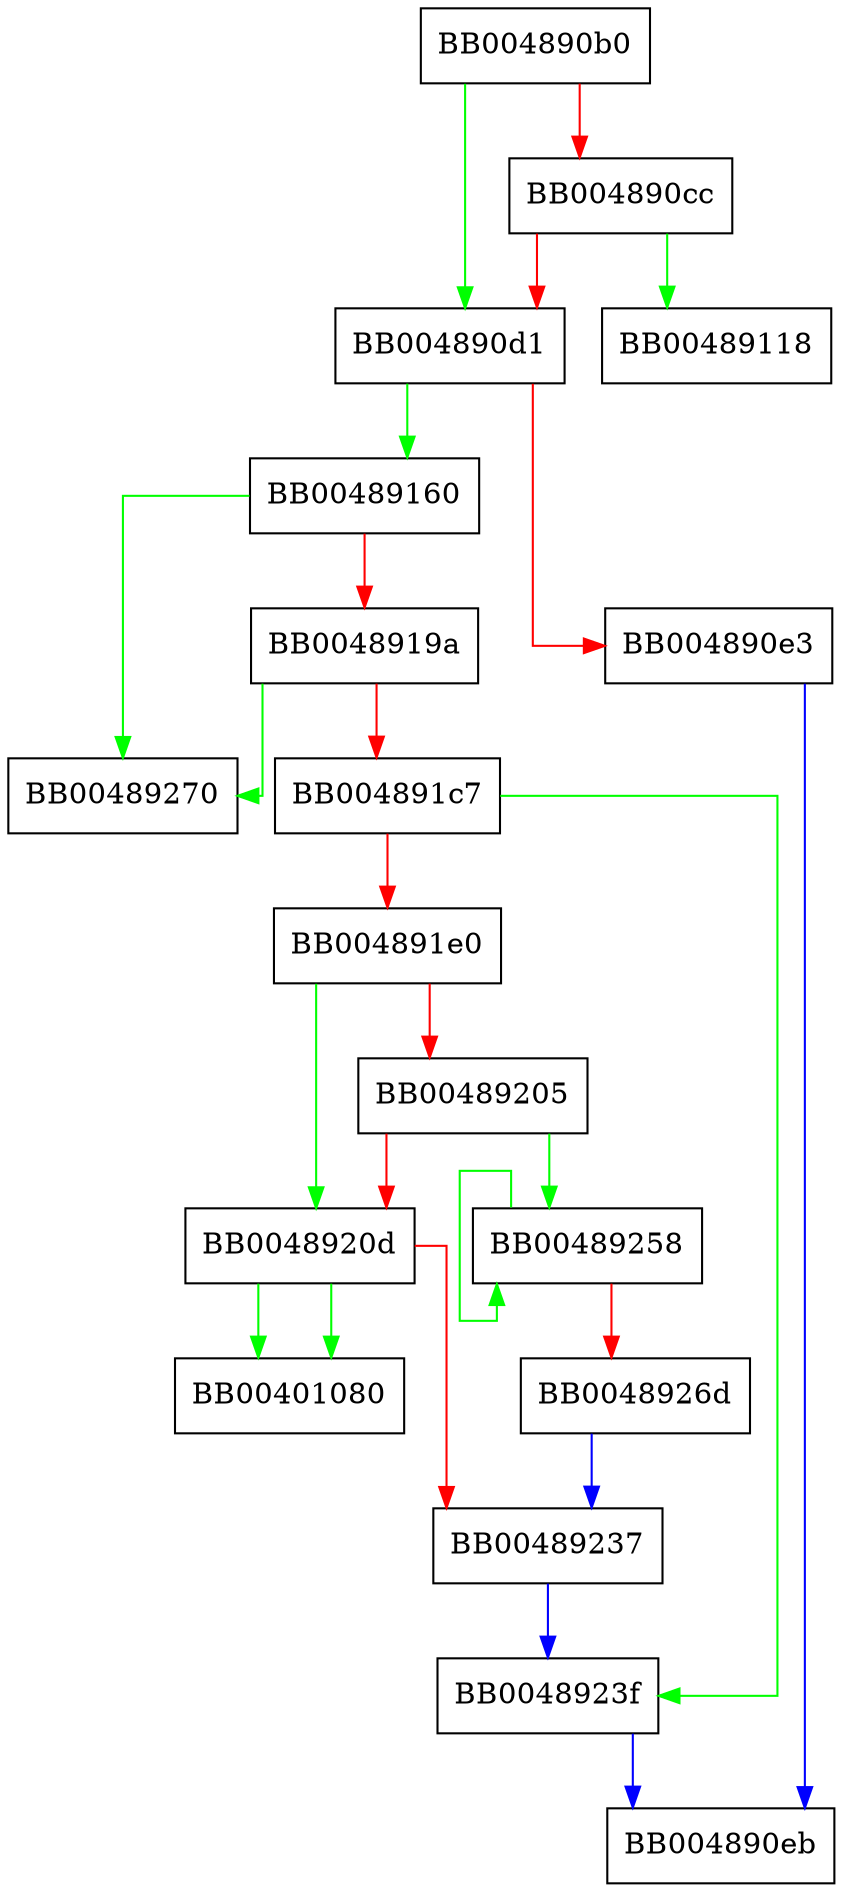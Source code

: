digraph SSL_CTX_dane_mtype_set {
  node [shape="box"];
  graph [splines=ortho];
  BB004890b0 -> BB004890d1 [color="green"];
  BB004890b0 -> BB004890cc [color="red"];
  BB004890cc -> BB00489118 [color="green"];
  BB004890cc -> BB004890d1 [color="red"];
  BB004890d1 -> BB00489160 [color="green"];
  BB004890d1 -> BB004890e3 [color="red"];
  BB004890e3 -> BB004890eb [color="blue"];
  BB00489160 -> BB00489270 [color="green"];
  BB00489160 -> BB0048919a [color="red"];
  BB0048919a -> BB00489270 [color="green"];
  BB0048919a -> BB004891c7 [color="red"];
  BB004891c7 -> BB0048923f [color="green"];
  BB004891c7 -> BB004891e0 [color="red"];
  BB004891e0 -> BB0048920d [color="green"];
  BB004891e0 -> BB00489205 [color="red"];
  BB00489205 -> BB00489258 [color="green"];
  BB00489205 -> BB0048920d [color="red"];
  BB0048920d -> BB00401080 [color="green"];
  BB0048920d -> BB00401080 [color="green"];
  BB0048920d -> BB00489237 [color="red"];
  BB00489237 -> BB0048923f [color="blue"];
  BB0048923f -> BB004890eb [color="blue"];
  BB00489258 -> BB00489258 [color="green"];
  BB00489258 -> BB0048926d [color="red"];
  BB0048926d -> BB00489237 [color="blue"];
}
